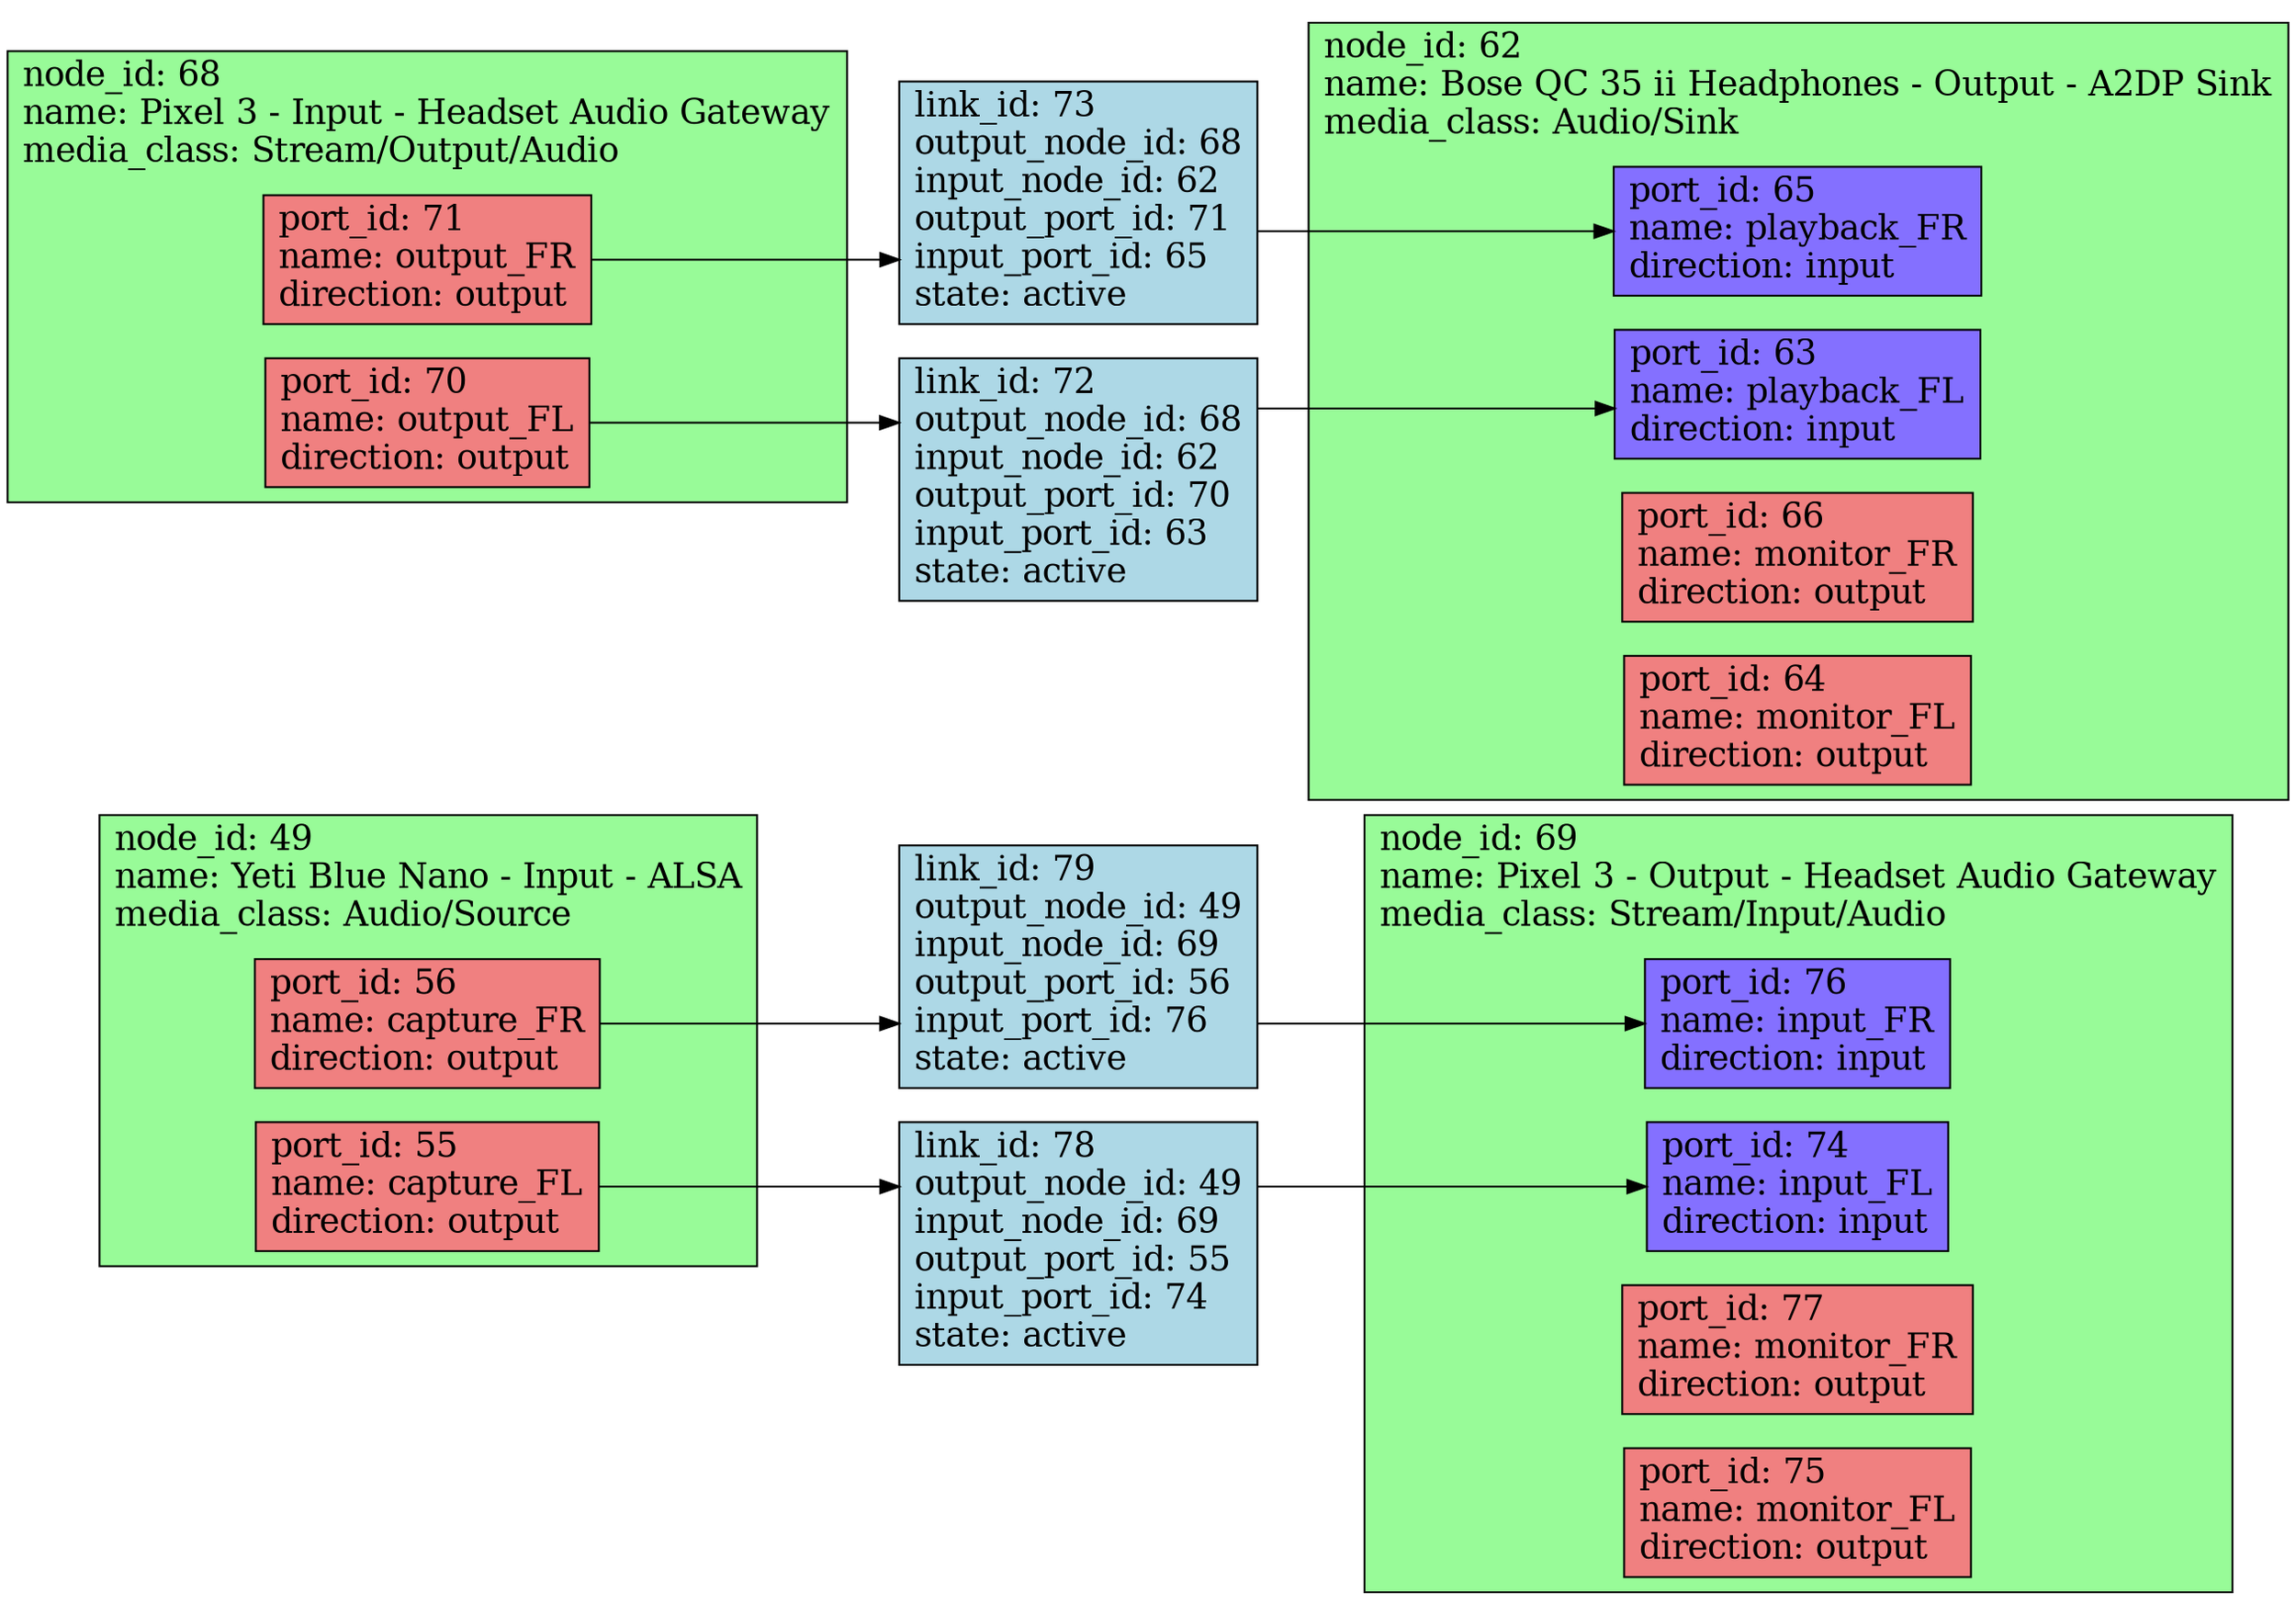 digraph pipewire {
fontsize=18;
rankdir = "LR";
splines = ortho;
link_79 [shape=box fontsize=18 style=filled fillcolor=lightblue];
link_79 [label="link_id: 79\loutput_node_id: 49\linput_node_id: 69\loutput_port_id: 56\linput_port_id: 76\lstate: active\l"];
port_56 -> link_79 -> port_76;
link_78 [shape=box fontsize=18 style=filled fillcolor=lightblue];
link_78 [label="link_id: 78\loutput_node_id: 49\linput_node_id: 69\loutput_port_id: 55\linput_port_id: 74\lstate: active\l"];
port_55 -> link_78 -> port_74;
link_73 [shape=box fontsize=18 style=filled fillcolor=lightblue];
link_73 [label="link_id: 73\loutput_node_id: 68\linput_node_id: 62\loutput_port_id: 71\linput_port_id: 65\lstate: active\l"];
port_71 -> link_73 -> port_65;
link_72 [shape=box fontsize=18 style=filled fillcolor=lightblue];
link_72 [label="link_id: 72\loutput_node_id: 68\linput_node_id: 62\loutput_port_id: 70\linput_port_id: 63\lstate: active\l"];
port_70 -> link_72 -> port_63;
subgraph cluster_node_69 {
bgcolor=palegreen;
label="node_id: 69\lname: Pixel 3 - Output - Headset Audio Gateway\lmedia_class: Stream/Input/Audio\l"
port_77 [shape=box fontsize=18 style=filled fillcolor=lightcoral];
port_77 [label="port_id: 77\lname: monitor_FR\ldirection: output\l"];
port_76 [shape=box fontsize=18 style=filled fillcolor=lightslateblue];
port_76 [label="port_id: 76\lname: input_FR\ldirection: input\l"];
port_75 [shape=box fontsize=18 style=filled fillcolor=lightcoral];
port_75 [label="port_id: 75\lname: monitor_FL\ldirection: output\l"];
port_74 [shape=box fontsize=18 style=filled fillcolor=lightslateblue];
port_74 [label="port_id: 74\lname: input_FL\ldirection: input\l"];
}
subgraph cluster_node_68 {
bgcolor=palegreen;
label="node_id: 68\lname: Pixel 3 - Input - Headset Audio Gateway\lmedia_class: Stream/Output/Audio\l"
port_71 [shape=box fontsize=18 style=filled fillcolor=lightcoral];
port_71 [label="port_id: 71\lname: output_FR\ldirection: output\l"];
port_70 [shape=box fontsize=18 style=filled fillcolor=lightcoral];
port_70 [label="port_id: 70\lname: output_FL\ldirection: output\l"];
}
subgraph cluster_node_62 {
bgcolor=palegreen;
label="node_id: 62\lname: Bose QC 35 ii Headphones - Output - A2DP Sink\lmedia_class: Audio/Sink\l"
port_66 [shape=box fontsize=18 style=filled fillcolor=lightcoral];
port_66 [label="port_id: 66\lname: monitor_FR\ldirection: output\l"];
port_65 [shape=box fontsize=18 style=filled fillcolor=lightslateblue];
port_65 [label="port_id: 65\lname: playback_FR\ldirection: input\l"];
port_64 [shape=box fontsize=18 style=filled fillcolor=lightcoral];
port_64 [label="port_id: 64\lname: monitor_FL\ldirection: output\l"];
port_63 [shape=box fontsize=18 style=filled fillcolor=lightslateblue];
port_63 [label="port_id: 63\lname: playback_FL\ldirection: input\l"];
}
subgraph cluster_node_49 {
bgcolor=palegreen;
label="node_id: 49\lname: Yeti Blue Nano - Input - ALSA\lmedia_class: Audio/Source\l"
port_56 [shape=box fontsize=18 style=filled fillcolor=lightcoral];
port_56 [label="port_id: 56\lname: capture_FR\ldirection: output\l"];
port_55 [shape=box fontsize=18 style=filled fillcolor=lightcoral];
port_55 [label="port_id: 55\lname: capture_FL\ldirection: output\l"];
}
}
